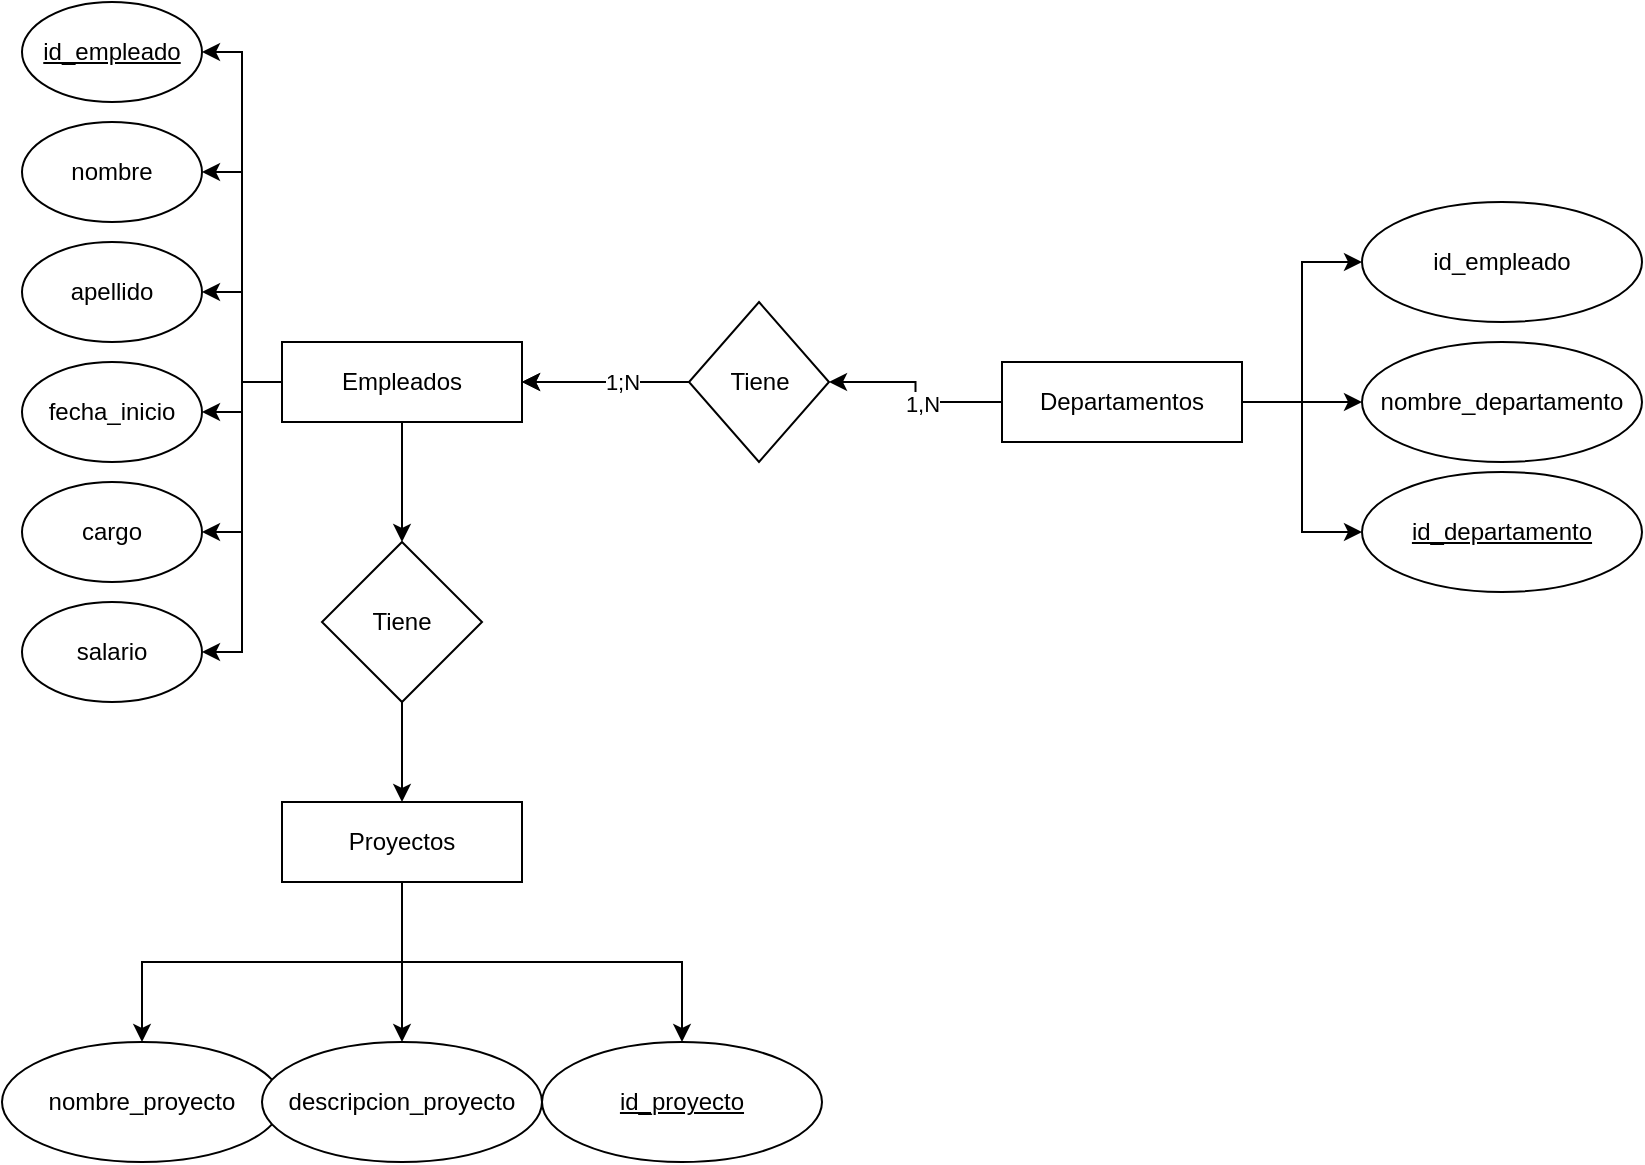 <mxfile version="23.0.2" type="device">
  <diagram name="Página-1" id="0C3VKirLSuwvMJ3S87z_">
    <mxGraphModel dx="1426" dy="1962" grid="1" gridSize="10" guides="1" tooltips="1" connect="1" arrows="1" fold="1" page="1" pageScale="1" pageWidth="827" pageHeight="1169" math="0" shadow="0">
      <root>
        <mxCell id="0" />
        <mxCell id="1" parent="0" />
        <mxCell id="WB_viZuvV2GMxETEtMUc-13" style="edgeStyle=orthogonalEdgeStyle;rounded=0;orthogonalLoop=1;jettySize=auto;html=1;exitX=0;exitY=0.5;exitDx=0;exitDy=0;entryX=1;entryY=0.5;entryDx=0;entryDy=0;" parent="1" source="WB_viZuvV2GMxETEtMUc-1" target="WB_viZuvV2GMxETEtMUc-4" edge="1">
          <mxGeometry relative="1" as="geometry">
            <Array as="points">
              <mxPoint x="120" y="70" />
              <mxPoint x="120" y="-35" />
            </Array>
          </mxGeometry>
        </mxCell>
        <mxCell id="WB_viZuvV2GMxETEtMUc-14" style="edgeStyle=orthogonalEdgeStyle;rounded=0;orthogonalLoop=1;jettySize=auto;html=1;exitX=0;exitY=0.5;exitDx=0;exitDy=0;entryX=1;entryY=0.5;entryDx=0;entryDy=0;" parent="1" source="WB_viZuvV2GMxETEtMUc-1" target="WB_viZuvV2GMxETEtMUc-5" edge="1">
          <mxGeometry relative="1" as="geometry" />
        </mxCell>
        <mxCell id="WB_viZuvV2GMxETEtMUc-15" style="edgeStyle=orthogonalEdgeStyle;rounded=0;orthogonalLoop=1;jettySize=auto;html=1;exitX=0;exitY=0.5;exitDx=0;exitDy=0;" parent="1" source="WB_viZuvV2GMxETEtMUc-1" target="WB_viZuvV2GMxETEtMUc-8" edge="1">
          <mxGeometry relative="1" as="geometry" />
        </mxCell>
        <mxCell id="WB_viZuvV2GMxETEtMUc-16" style="edgeStyle=orthogonalEdgeStyle;rounded=0;orthogonalLoop=1;jettySize=auto;html=1;exitX=0;exitY=0.5;exitDx=0;exitDy=0;entryX=1;entryY=0.5;entryDx=0;entryDy=0;" parent="1" source="WB_viZuvV2GMxETEtMUc-1" target="WB_viZuvV2GMxETEtMUc-6" edge="1">
          <mxGeometry relative="1" as="geometry" />
        </mxCell>
        <mxCell id="WB_viZuvV2GMxETEtMUc-17" style="edgeStyle=orthogonalEdgeStyle;rounded=0;orthogonalLoop=1;jettySize=auto;html=1;exitX=0;exitY=0.5;exitDx=0;exitDy=0;entryX=1;entryY=0.5;entryDx=0;entryDy=0;" parent="1" source="WB_viZuvV2GMxETEtMUc-1" target="WB_viZuvV2GMxETEtMUc-7" edge="1">
          <mxGeometry relative="1" as="geometry" />
        </mxCell>
        <mxCell id="WB_viZuvV2GMxETEtMUc-18" style="edgeStyle=orthogonalEdgeStyle;rounded=0;orthogonalLoop=1;jettySize=auto;html=1;exitX=0.5;exitY=1;exitDx=0;exitDy=0;entryX=0.5;entryY=0;entryDx=0;entryDy=0;" parent="1" source="WB_viZuvV2GMxETEtMUc-1" target="WB_viZuvV2GMxETEtMUc-10" edge="1">
          <mxGeometry relative="1" as="geometry" />
        </mxCell>
        <mxCell id="C1mRw7hAY9p0wMVjrJnd-10" style="edgeStyle=orthogonalEdgeStyle;rounded=0;orthogonalLoop=1;jettySize=auto;html=1;exitX=0;exitY=0.5;exitDx=0;exitDy=0;entryX=1;entryY=0.5;entryDx=0;entryDy=0;" edge="1" parent="1" source="WB_viZuvV2GMxETEtMUc-1" target="C1mRw7hAY9p0wMVjrJnd-9">
          <mxGeometry relative="1" as="geometry" />
        </mxCell>
        <mxCell id="WB_viZuvV2GMxETEtMUc-1" value="Empleados" style="rounded=0;whiteSpace=wrap;html=1;" parent="1" vertex="1">
          <mxGeometry x="140" y="50" width="120" height="40" as="geometry" />
        </mxCell>
        <mxCell id="WB_viZuvV2GMxETEtMUc-20" style="edgeStyle=orthogonalEdgeStyle;rounded=0;orthogonalLoop=1;jettySize=auto;html=1;exitX=0;exitY=0.5;exitDx=0;exitDy=0;entryX=1;entryY=0.5;entryDx=0;entryDy=0;" parent="1" source="WB_viZuvV2GMxETEtMUc-2" target="WB_viZuvV2GMxETEtMUc-9" edge="1">
          <mxGeometry relative="1" as="geometry" />
        </mxCell>
        <mxCell id="WB_viZuvV2GMxETEtMUc-25" value="1,N" style="edgeLabel;html=1;align=center;verticalAlign=middle;resizable=0;points=[];" parent="WB_viZuvV2GMxETEtMUc-20" vertex="1" connectable="0">
          <mxGeometry x="-0.176" y="1" relative="1" as="geometry">
            <mxPoint as="offset" />
          </mxGeometry>
        </mxCell>
        <mxCell id="C1mRw7hAY9p0wMVjrJnd-1" style="edgeStyle=orthogonalEdgeStyle;rounded=0;orthogonalLoop=1;jettySize=auto;html=1;exitX=1;exitY=0.5;exitDx=0;exitDy=0;entryX=0;entryY=0.5;entryDx=0;entryDy=0;" edge="1" parent="1" source="WB_viZuvV2GMxETEtMUc-2" target="C1mRw7hAY9p0wMVjrJnd-2">
          <mxGeometry relative="1" as="geometry">
            <mxPoint x="680" y="80" as="targetPoint" />
          </mxGeometry>
        </mxCell>
        <mxCell id="C1mRw7hAY9p0wMVjrJnd-6" style="edgeStyle=orthogonalEdgeStyle;rounded=0;orthogonalLoop=1;jettySize=auto;html=1;exitX=1;exitY=0.5;exitDx=0;exitDy=0;entryX=0;entryY=0.5;entryDx=0;entryDy=0;" edge="1" parent="1" source="WB_viZuvV2GMxETEtMUc-2" target="C1mRw7hAY9p0wMVjrJnd-5">
          <mxGeometry relative="1" as="geometry" />
        </mxCell>
        <mxCell id="C1mRw7hAY9p0wMVjrJnd-11" style="edgeStyle=orthogonalEdgeStyle;rounded=0;orthogonalLoop=1;jettySize=auto;html=1;exitX=1;exitY=0.5;exitDx=0;exitDy=0;entryX=0;entryY=0.5;entryDx=0;entryDy=0;" edge="1" parent="1" source="WB_viZuvV2GMxETEtMUc-2" target="C1mRw7hAY9p0wMVjrJnd-12">
          <mxGeometry relative="1" as="geometry">
            <mxPoint x="650" y="170" as="targetPoint" />
          </mxGeometry>
        </mxCell>
        <mxCell id="WB_viZuvV2GMxETEtMUc-2" value="Departamentos" style="rounded=0;whiteSpace=wrap;html=1;" parent="1" vertex="1">
          <mxGeometry x="500" y="60" width="120" height="40" as="geometry" />
        </mxCell>
        <mxCell id="C1mRw7hAY9p0wMVjrJnd-4" style="edgeStyle=orthogonalEdgeStyle;rounded=0;orthogonalLoop=1;jettySize=auto;html=1;exitX=0.5;exitY=1;exitDx=0;exitDy=0;" edge="1" parent="1" source="WB_viZuvV2GMxETEtMUc-3" target="C1mRw7hAY9p0wMVjrJnd-3">
          <mxGeometry relative="1" as="geometry" />
        </mxCell>
        <mxCell id="C1mRw7hAY9p0wMVjrJnd-7" style="edgeStyle=orthogonalEdgeStyle;rounded=0;orthogonalLoop=1;jettySize=auto;html=1;exitX=0.5;exitY=1;exitDx=0;exitDy=0;entryX=0.5;entryY=0;entryDx=0;entryDy=0;" edge="1" parent="1" source="WB_viZuvV2GMxETEtMUc-3" target="C1mRw7hAY9p0wMVjrJnd-8">
          <mxGeometry relative="1" as="geometry">
            <mxPoint x="320" y="370" as="targetPoint" />
          </mxGeometry>
        </mxCell>
        <mxCell id="C1mRw7hAY9p0wMVjrJnd-14" style="edgeStyle=orthogonalEdgeStyle;rounded=0;orthogonalLoop=1;jettySize=auto;html=1;exitX=0.5;exitY=1;exitDx=0;exitDy=0;entryX=0.5;entryY=0;entryDx=0;entryDy=0;" edge="1" parent="1" source="WB_viZuvV2GMxETEtMUc-3" target="C1mRw7hAY9p0wMVjrJnd-13">
          <mxGeometry relative="1" as="geometry" />
        </mxCell>
        <mxCell id="WB_viZuvV2GMxETEtMUc-3" value="Proyectos" style="rounded=0;whiteSpace=wrap;html=1;" parent="1" vertex="1">
          <mxGeometry x="140" y="280" width="120" height="40" as="geometry" />
        </mxCell>
        <mxCell id="WB_viZuvV2GMxETEtMUc-4" value="nombre" style="ellipse;whiteSpace=wrap;html=1;" parent="1" vertex="1">
          <mxGeometry x="10" y="-60" width="90" height="50" as="geometry" />
        </mxCell>
        <mxCell id="WB_viZuvV2GMxETEtMUc-5" value="apellido" style="ellipse;whiteSpace=wrap;html=1;" parent="1" vertex="1">
          <mxGeometry x="10" width="90" height="50" as="geometry" />
        </mxCell>
        <mxCell id="WB_viZuvV2GMxETEtMUc-6" value="cargo" style="ellipse;whiteSpace=wrap;html=1;" parent="1" vertex="1">
          <mxGeometry x="10" y="120" width="90" height="50" as="geometry" />
        </mxCell>
        <mxCell id="WB_viZuvV2GMxETEtMUc-7" value="salario" style="ellipse;whiteSpace=wrap;html=1;" parent="1" vertex="1">
          <mxGeometry x="10" y="180" width="90" height="50" as="geometry" />
        </mxCell>
        <mxCell id="WB_viZuvV2GMxETEtMUc-8" value="fecha_inicio" style="ellipse;whiteSpace=wrap;html=1;" parent="1" vertex="1">
          <mxGeometry x="10" y="60" width="90" height="50" as="geometry" />
        </mxCell>
        <mxCell id="WB_viZuvV2GMxETEtMUc-21" style="edgeStyle=orthogonalEdgeStyle;rounded=0;orthogonalLoop=1;jettySize=auto;html=1;exitX=0;exitY=0.5;exitDx=0;exitDy=0;entryX=1;entryY=0.5;entryDx=0;entryDy=0;" parent="1" source="WB_viZuvV2GMxETEtMUc-9" target="WB_viZuvV2GMxETEtMUc-1" edge="1">
          <mxGeometry relative="1" as="geometry" />
        </mxCell>
        <mxCell id="WB_viZuvV2GMxETEtMUc-24" value="" style="edgeStyle=orthogonalEdgeStyle;rounded=0;orthogonalLoop=1;jettySize=auto;html=1;" parent="1" source="WB_viZuvV2GMxETEtMUc-9" target="WB_viZuvV2GMxETEtMUc-1" edge="1">
          <mxGeometry relative="1" as="geometry" />
        </mxCell>
        <mxCell id="WB_viZuvV2GMxETEtMUc-26" value="1;N" style="edgeLabel;html=1;align=center;verticalAlign=middle;resizable=0;points=[];" parent="WB_viZuvV2GMxETEtMUc-24" vertex="1" connectable="0">
          <mxGeometry x="-0.2" relative="1" as="geometry">
            <mxPoint as="offset" />
          </mxGeometry>
        </mxCell>
        <mxCell id="WB_viZuvV2GMxETEtMUc-9" value="Tiene" style="rhombus;whiteSpace=wrap;html=1;" parent="1" vertex="1">
          <mxGeometry x="343.5" y="30" width="70" height="80" as="geometry" />
        </mxCell>
        <mxCell id="WB_viZuvV2GMxETEtMUc-19" style="edgeStyle=orthogonalEdgeStyle;rounded=0;orthogonalLoop=1;jettySize=auto;html=1;exitX=0.5;exitY=1;exitDx=0;exitDy=0;entryX=0.5;entryY=0;entryDx=0;entryDy=0;" parent="1" source="WB_viZuvV2GMxETEtMUc-10" target="WB_viZuvV2GMxETEtMUc-3" edge="1">
          <mxGeometry relative="1" as="geometry" />
        </mxCell>
        <mxCell id="WB_viZuvV2GMxETEtMUc-10" value="Tiene" style="rhombus;whiteSpace=wrap;html=1;" parent="1" vertex="1">
          <mxGeometry x="160" y="150" width="80" height="80" as="geometry" />
        </mxCell>
        <mxCell id="C1mRw7hAY9p0wMVjrJnd-2" value="nombre_departamento" style="ellipse;whiteSpace=wrap;html=1;" vertex="1" parent="1">
          <mxGeometry x="680" y="50" width="140" height="60" as="geometry" />
        </mxCell>
        <mxCell id="C1mRw7hAY9p0wMVjrJnd-3" value="nombre_proyecto" style="ellipse;whiteSpace=wrap;html=1;" vertex="1" parent="1">
          <mxGeometry y="400" width="140" height="60" as="geometry" />
        </mxCell>
        <mxCell id="C1mRw7hAY9p0wMVjrJnd-5" value="id_empleado" style="ellipse;whiteSpace=wrap;html=1;" vertex="1" parent="1">
          <mxGeometry x="680" y="-20" width="140" height="60" as="geometry" />
        </mxCell>
        <mxCell id="C1mRw7hAY9p0wMVjrJnd-8" value="descripcion_proyecto" style="ellipse;whiteSpace=wrap;html=1;" vertex="1" parent="1">
          <mxGeometry x="130" y="400" width="140" height="60" as="geometry" />
        </mxCell>
        <mxCell id="C1mRw7hAY9p0wMVjrJnd-9" value="&lt;u&gt;id_empleado&lt;/u&gt;" style="ellipse;whiteSpace=wrap;html=1;" vertex="1" parent="1">
          <mxGeometry x="10" y="-120" width="90" height="50" as="geometry" />
        </mxCell>
        <mxCell id="C1mRw7hAY9p0wMVjrJnd-12" value="&lt;u&gt;id_departamento&lt;/u&gt;" style="ellipse;whiteSpace=wrap;html=1;" vertex="1" parent="1">
          <mxGeometry x="680" y="115" width="140" height="60" as="geometry" />
        </mxCell>
        <mxCell id="C1mRw7hAY9p0wMVjrJnd-13" value="&lt;u&gt;id_proyecto&lt;/u&gt;" style="ellipse;whiteSpace=wrap;html=1;" vertex="1" parent="1">
          <mxGeometry x="270" y="400" width="140" height="60" as="geometry" />
        </mxCell>
      </root>
    </mxGraphModel>
  </diagram>
</mxfile>
